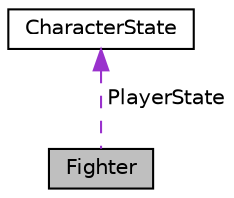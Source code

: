 digraph "Fighter"
{
 // LATEX_PDF_SIZE
  edge [fontname="Helvetica",fontsize="10",labelfontname="Helvetica",labelfontsize="10"];
  node [fontname="Helvetica",fontsize="10",shape=record];
  Node1 [label="Fighter",height=0.2,width=0.4,color="black", fillcolor="grey75", style="filled", fontcolor="black",tooltip="La classe Fighter est définie par sa position 2D (x,y), son nombre de point de vie et ses 2 Hitbox."];
  Node2 -> Node1 [dir="back",color="darkorchid3",fontsize="10",style="dashed",label=" PlayerState" ,fontname="Helvetica"];
  Node2 [label="CharacterState",height=0.2,width=0.4,color="black", fillcolor="white", style="filled",URL="$classCharacterState.html",tooltip="La classe CharacterState est définie par une énumeration de différents états que le fighter peut avoi..."];
}

